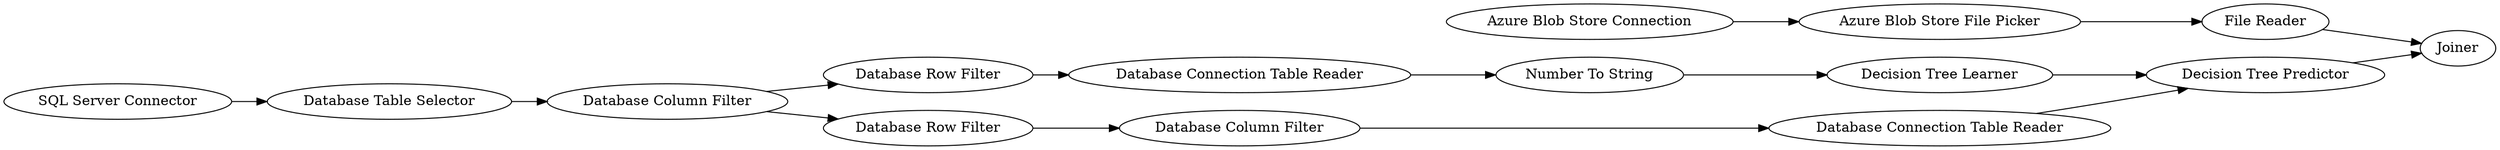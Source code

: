 digraph {
	"322962461602490600_143" [label="Database Row Filter"]
	"322962461602490600_4" [label="Database Row Filter"]
	"322962461602490600_126" [label="Azure Blob Store Connection"]
	"322962461602490600_127" [label="Azure Blob Store File Picker"]
	"322962461602490600_170" [label="Decision Tree Learner"]
	"322962461602490600_150" [label="Decision Tree Predictor"]
	"322962461602490600_185" [label=Joiner]
	"322962461602490600_182" [label="Database Column Filter"]
	"322962461602490600_180" [label="Database Column Filter"]
	"322962461602490600_148" [label="Database Connection Table Reader"]
	"322962461602490600_174" [label="Database Table Selector"]
	"322962461602490600_9" [label="SQL Server Connector"]
	"322962461602490600_181" [label="Number To String"]
	"322962461602490600_184" [label="File Reader"]
	"322962461602490600_149" [label="Database Connection Table Reader"]
	"322962461602490600_4" -> "322962461602490600_182"
	"322962461602490600_150" -> "322962461602490600_185"
	"322962461602490600_180" -> "322962461602490600_4"
	"322962461602490600_184" -> "322962461602490600_185"
	"322962461602490600_149" -> "322962461602490600_150"
	"322962461602490600_180" -> "322962461602490600_143"
	"322962461602490600_127" -> "322962461602490600_184"
	"322962461602490600_170" -> "322962461602490600_150"
	"322962461602490600_9" -> "322962461602490600_174"
	"322962461602490600_126" -> "322962461602490600_127"
	"322962461602490600_181" -> "322962461602490600_170"
	"322962461602490600_143" -> "322962461602490600_148"
	"322962461602490600_182" -> "322962461602490600_149"
	"322962461602490600_174" -> "322962461602490600_180"
	"322962461602490600_148" -> "322962461602490600_181"
	rankdir=LR
}
